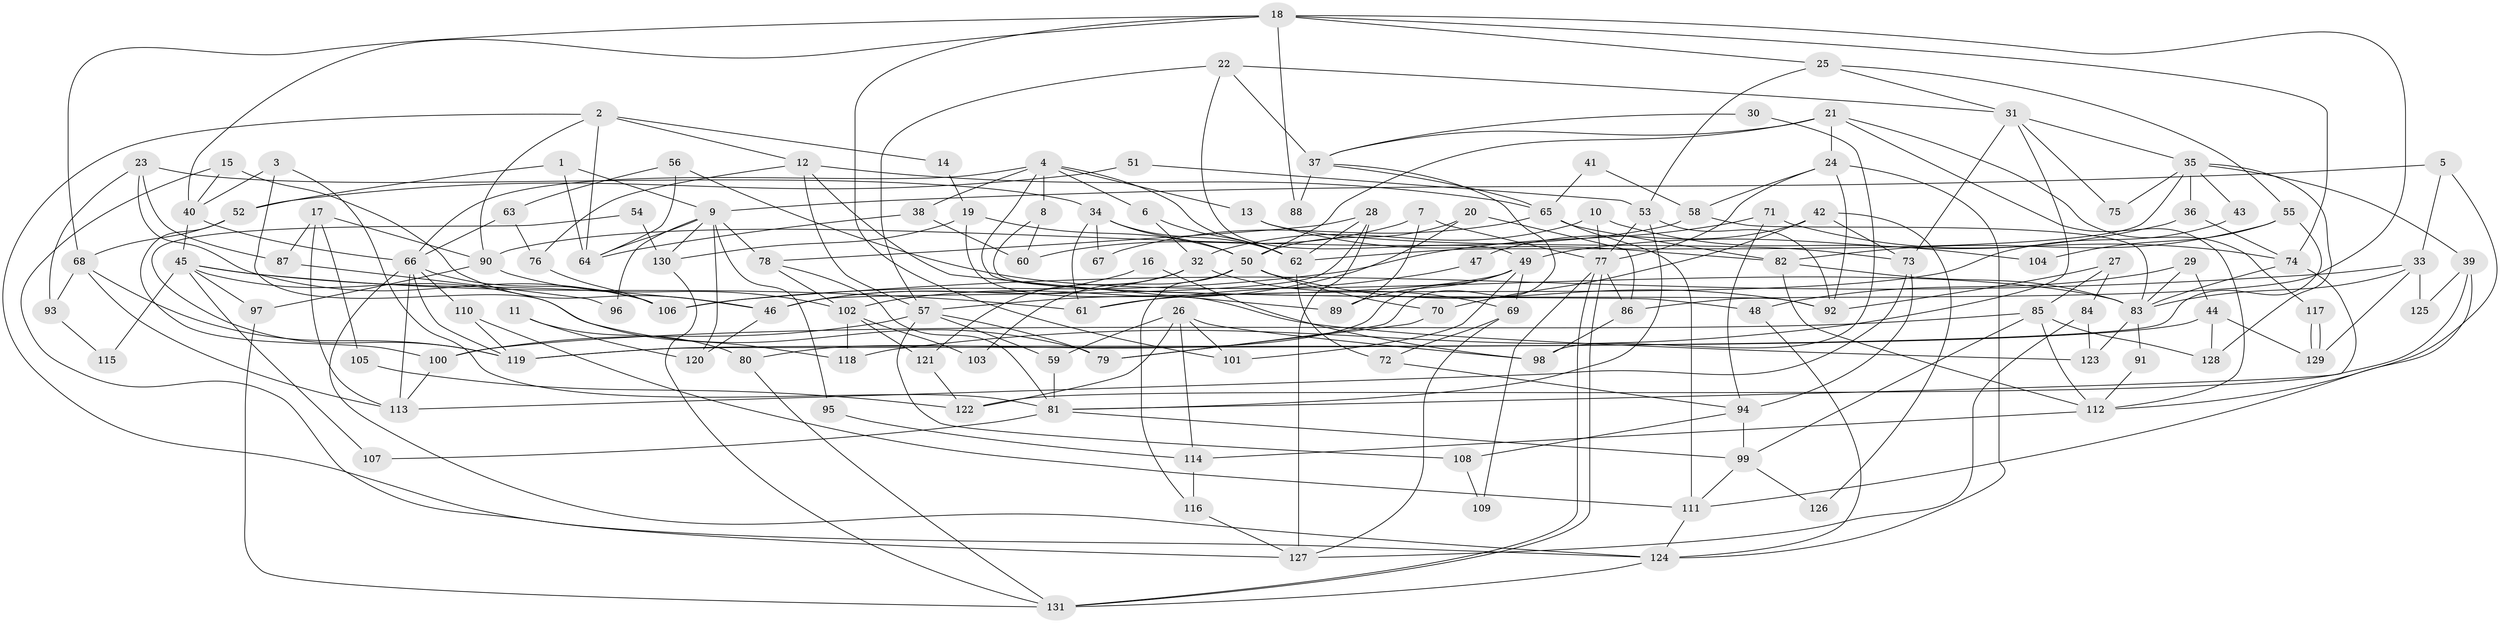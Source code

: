 // coarse degree distribution, {5: 0.2261904761904762, 9: 0.047619047619047616, 3: 0.20238095238095238, 8: 0.05952380952380952, 7: 0.08333333333333333, 6: 0.09523809523809523, 4: 0.14285714285714285, 10: 0.03571428571428571, 11: 0.011904761904761904, 2: 0.09523809523809523}
// Generated by graph-tools (version 1.1) at 2025/41/03/06/25 10:41:52]
// undirected, 131 vertices, 262 edges
graph export_dot {
graph [start="1"]
  node [color=gray90,style=filled];
  1;
  2;
  3;
  4;
  5;
  6;
  7;
  8;
  9;
  10;
  11;
  12;
  13;
  14;
  15;
  16;
  17;
  18;
  19;
  20;
  21;
  22;
  23;
  24;
  25;
  26;
  27;
  28;
  29;
  30;
  31;
  32;
  33;
  34;
  35;
  36;
  37;
  38;
  39;
  40;
  41;
  42;
  43;
  44;
  45;
  46;
  47;
  48;
  49;
  50;
  51;
  52;
  53;
  54;
  55;
  56;
  57;
  58;
  59;
  60;
  61;
  62;
  63;
  64;
  65;
  66;
  67;
  68;
  69;
  70;
  71;
  72;
  73;
  74;
  75;
  76;
  77;
  78;
  79;
  80;
  81;
  82;
  83;
  84;
  85;
  86;
  87;
  88;
  89;
  90;
  91;
  92;
  93;
  94;
  95;
  96;
  97;
  98;
  99;
  100;
  101;
  102;
  103;
  104;
  105;
  106;
  107;
  108;
  109;
  110;
  111;
  112;
  113;
  114;
  115;
  116;
  117;
  118;
  119;
  120;
  121;
  122;
  123;
  124;
  125;
  126;
  127;
  128;
  129;
  130;
  131;
  1 -- 9;
  1 -- 52;
  1 -- 64;
  2 -- 124;
  2 -- 90;
  2 -- 12;
  2 -- 14;
  2 -- 64;
  3 -- 118;
  3 -- 40;
  3 -- 81;
  4 -- 38;
  4 -- 66;
  4 -- 6;
  4 -- 8;
  4 -- 13;
  4 -- 48;
  4 -- 62;
  5 -- 112;
  5 -- 33;
  5 -- 9;
  6 -- 62;
  6 -- 32;
  7 -- 77;
  7 -- 89;
  7 -- 60;
  8 -- 92;
  8 -- 60;
  9 -- 64;
  9 -- 78;
  9 -- 95;
  9 -- 96;
  9 -- 120;
  9 -- 130;
  10 -- 32;
  10 -- 77;
  10 -- 104;
  11 -- 80;
  11 -- 120;
  12 -- 57;
  12 -- 65;
  12 -- 76;
  12 -- 89;
  13 -- 73;
  13 -- 82;
  14 -- 19;
  15 -- 46;
  15 -- 127;
  15 -- 40;
  16 -- 98;
  16 -- 46;
  17 -- 90;
  17 -- 113;
  17 -- 87;
  17 -- 105;
  18 -- 25;
  18 -- 74;
  18 -- 40;
  18 -- 68;
  18 -- 86;
  18 -- 88;
  18 -- 101;
  19 -- 123;
  19 -- 50;
  19 -- 130;
  20 -- 50;
  20 -- 86;
  20 -- 102;
  21 -- 112;
  21 -- 24;
  21 -- 37;
  21 -- 50;
  21 -- 117;
  22 -- 37;
  22 -- 57;
  22 -- 31;
  22 -- 49;
  23 -- 106;
  23 -- 34;
  23 -- 87;
  23 -- 93;
  24 -- 124;
  24 -- 92;
  24 -- 58;
  24 -- 77;
  25 -- 31;
  25 -- 53;
  25 -- 55;
  26 -- 59;
  26 -- 101;
  26 -- 98;
  26 -- 114;
  26 -- 122;
  27 -- 92;
  27 -- 85;
  27 -- 84;
  28 -- 78;
  28 -- 62;
  28 -- 46;
  28 -- 127;
  29 -- 48;
  29 -- 44;
  29 -- 83;
  30 -- 37;
  30 -- 98;
  31 -- 73;
  31 -- 35;
  31 -- 75;
  31 -- 118;
  32 -- 46;
  32 -- 69;
  32 -- 121;
  33 -- 83;
  33 -- 106;
  33 -- 125;
  33 -- 129;
  34 -- 50;
  34 -- 62;
  34 -- 61;
  34 -- 67;
  35 -- 36;
  35 -- 39;
  35 -- 43;
  35 -- 62;
  35 -- 75;
  35 -- 128;
  36 -- 74;
  36 -- 49;
  37 -- 65;
  37 -- 79;
  37 -- 88;
  38 -- 64;
  38 -- 60;
  39 -- 111;
  39 -- 122;
  39 -- 125;
  40 -- 45;
  40 -- 66;
  41 -- 58;
  41 -- 65;
  42 -- 70;
  42 -- 73;
  42 -- 47;
  42 -- 126;
  43 -- 61;
  44 -- 129;
  44 -- 128;
  44 -- 119;
  45 -- 97;
  45 -- 46;
  45 -- 61;
  45 -- 79;
  45 -- 107;
  45 -- 115;
  46 -- 120;
  47 -- 61;
  48 -- 124;
  49 -- 69;
  49 -- 57;
  49 -- 80;
  49 -- 89;
  49 -- 101;
  50 -- 116;
  50 -- 70;
  50 -- 92;
  50 -- 103;
  51 -- 52;
  51 -- 53;
  52 -- 100;
  52 -- 68;
  53 -- 81;
  53 -- 77;
  53 -- 92;
  54 -- 130;
  54 -- 119;
  55 -- 119;
  55 -- 82;
  55 -- 104;
  56 -- 83;
  56 -- 64;
  56 -- 63;
  57 -- 79;
  57 -- 59;
  57 -- 100;
  57 -- 108;
  58 -- 83;
  58 -- 90;
  59 -- 81;
  62 -- 72;
  63 -- 66;
  63 -- 76;
  65 -- 82;
  65 -- 67;
  65 -- 111;
  66 -- 124;
  66 -- 106;
  66 -- 110;
  66 -- 113;
  66 -- 119;
  68 -- 119;
  68 -- 93;
  68 -- 113;
  69 -- 72;
  69 -- 127;
  70 -- 79;
  71 -- 74;
  71 -- 106;
  71 -- 94;
  72 -- 94;
  73 -- 94;
  73 -- 113;
  74 -- 81;
  74 -- 83;
  76 -- 106;
  77 -- 131;
  77 -- 131;
  77 -- 86;
  77 -- 109;
  78 -- 102;
  78 -- 81;
  80 -- 131;
  81 -- 99;
  81 -- 107;
  82 -- 83;
  82 -- 112;
  83 -- 91;
  83 -- 123;
  84 -- 127;
  84 -- 123;
  85 -- 99;
  85 -- 100;
  85 -- 112;
  85 -- 128;
  86 -- 98;
  87 -- 96;
  90 -- 102;
  90 -- 97;
  91 -- 112;
  93 -- 115;
  94 -- 99;
  94 -- 108;
  95 -- 114;
  97 -- 131;
  99 -- 111;
  99 -- 126;
  100 -- 113;
  102 -- 121;
  102 -- 103;
  102 -- 118;
  105 -- 122;
  108 -- 109;
  110 -- 119;
  110 -- 111;
  111 -- 124;
  112 -- 114;
  114 -- 116;
  116 -- 127;
  117 -- 129;
  117 -- 129;
  121 -- 122;
  124 -- 131;
  130 -- 131;
}
